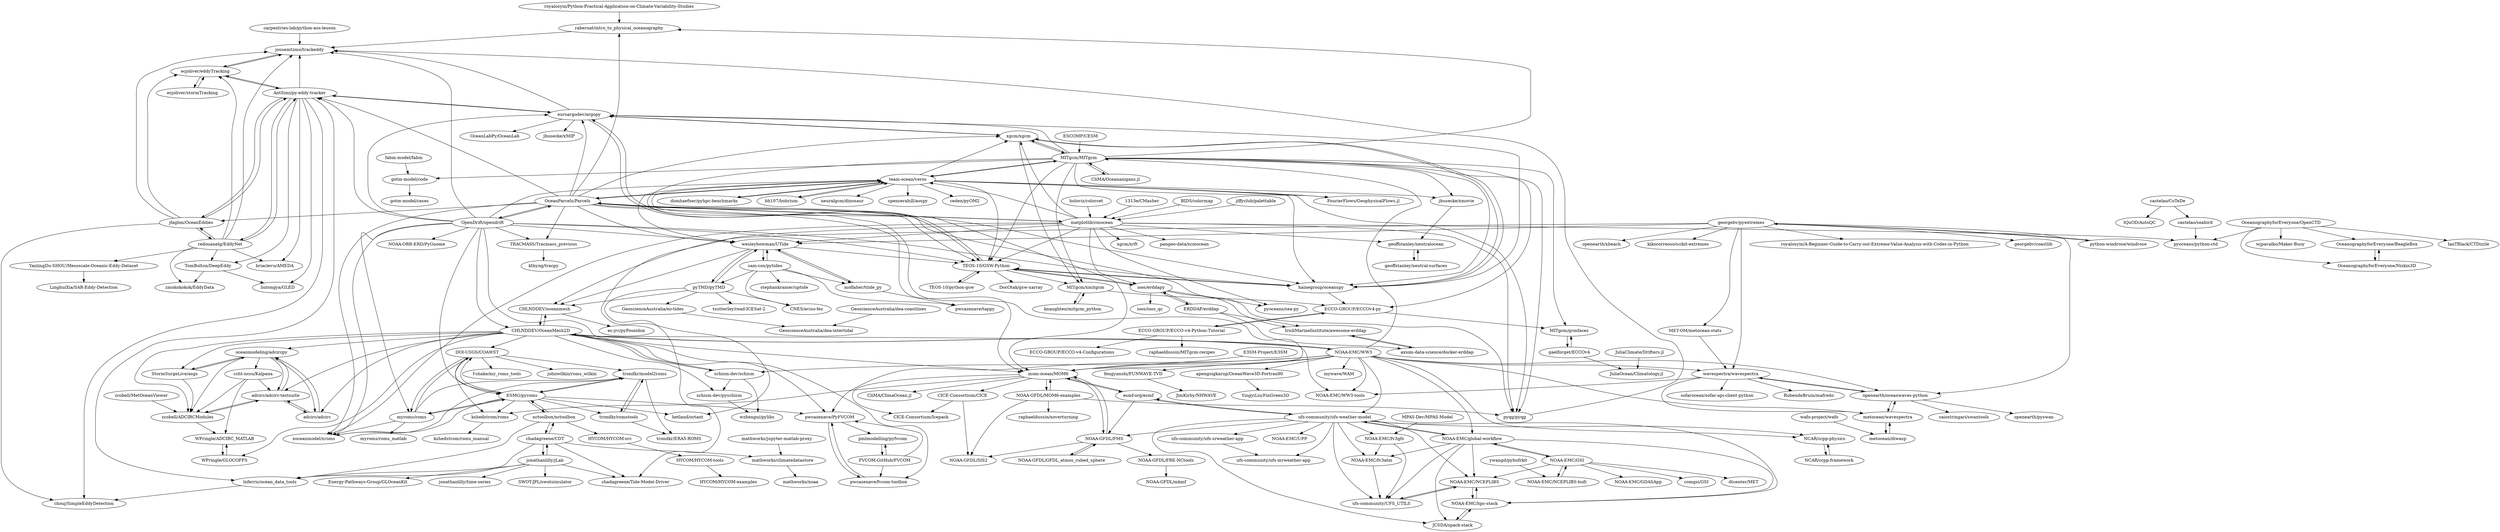 digraph G {
"royalosyin/Python-Practical-Application-on-Climate-Variability-Studies" -> "rabernat/intro_to_physical_oceanography" ["e"=1]
"ESCOMP/CESM" -> "MITgcm/MITgcm" ["e"=1]
"NOAA-EMC/WW3" -> "CHLNDDEV/OceanMesh2D"
"NOAA-EMC/WW3" -> "mom-ocean/MOM6"
"NOAA-EMC/WW3" -> "wavespectra/wavespectra"
"NOAA-EMC/WW3" -> "NOAA-EMC/WW3-tools"
"NOAA-EMC/WW3" -> "openearth/oceanwaves-python"
"NOAA-EMC/WW3" -> "metocean/wavespectra"
"NOAA-EMC/WW3" -> "schism-dev/schism"
"NOAA-EMC/WW3" -> "fengyanshi/FUNWAVE-TVD"
"NOAA-EMC/WW3" -> "NCAR/ccpp-physics"
"NOAA-EMC/WW3" -> "apengsigkarup/OceanWave3D-Fortran90"
"NOAA-EMC/WW3" -> "mywave/WAM"
"NOAA-EMC/WW3" -> "MITgcm/MITgcm"
"NOAA-EMC/WW3" -> "NOAA-EMC/global-workflow"
"NOAA-EMC/WW3" -> "ufs-community/ufs-weather-model"
"NOAA-EMC/WW3" -> "pwcazenave/PyFVCOM"
"MITgcm/MITgcm" -> "xgcm/xgcm" ["e"=1]
"MITgcm/MITgcm" -> "MITgcm/xmitgcm"
"MITgcm/MITgcm" -> "pyqg/pyqg" ["e"=1]
"MITgcm/MITgcm" -> "CliMA/Oceananigans.jl" ["e"=1]
"MITgcm/MITgcm" -> "FourierFlows/GeophysicalFlows.jl" ["e"=1]
"MITgcm/MITgcm" -> "TEOS-10/GSW-Python"
"MITgcm/MITgcm" -> "team-ocean/veros"
"MITgcm/MITgcm" -> "mom-ocean/MOM6"
"MITgcm/MITgcm" -> "ECCO-GROUP/ECCOv4-py"
"MITgcm/MITgcm" -> "euroargodev/argopy"
"MITgcm/MITgcm" -> "rabernat/intro_to_physical_oceanography"
"MITgcm/MITgcm" -> "jbusecke/xmovie" ["e"=1]
"MITgcm/MITgcm" -> "hainegroup/oceanspy"
"MITgcm/MITgcm" -> "MITgcm/gcmfaces"
"MITgcm/MITgcm" -> "gotm-model/code"
"MPAS-Dev/MPAS-Model" -> "NOAA-EMC/fv3gfs" ["e"=1]
"jbusecke/xmovie" -> "geoffstanley/neutralocean" ["e"=1]
"CliMA/Oceananigans.jl" -> "MITgcm/MITgcm" ["e"=1]
"CHLNDDEV/OceanMesh2D" -> "CHLNDDEV/oceanmesh"
"CHLNDDEV/OceanMesh2D" -> "oceanmodeling/adcircpy"
"CHLNDDEV/OceanMesh2D" -> "schism-dev/schism"
"CHLNDDEV/OceanMesh2D" -> "pwcazenave/PyFVCOM"
"CHLNDDEV/OceanMesh2D" -> "adcirc/adcirc-testsuite"
"CHLNDDEV/OceanMesh2D" -> "StormSurgeLive/asgs"
"CHLNDDEV/OceanMesh2D" -> "adcirc/adcirc"
"CHLNDDEV/OceanMesh2D" -> "NOAA-EMC/WW3"
"CHLNDDEV/OceanMesh2D" -> "WPringle/GLOCOFFS"
"CHLNDDEV/OceanMesh2D" -> "schism-dev/pyschism"
"CHLNDDEV/OceanMesh2D" -> "zcobell/ADCIRCModules"
"CHLNDDEV/OceanMesh2D" -> "pwcazenave/fvcom-toolbox"
"CHLNDDEV/OceanMesh2D" -> "DOI-USGS/COAWST"
"CHLNDDEV/OceanMesh2D" -> "NOAA-EMC/WW3-tools"
"lnferris/ocean_data_tools" -> "chouj/SimpleEddyDetection"
"kshedstrom/roms" -> "kshedstrom/roms_manual"
"HYCOM/HYCOM-src" -> "HYCOM/HYCOM-tools"
"ecjoliver/stormTracking" -> "ecjoliver/eddyTracking"
"NOAA-GFDL/GFDL_atmos_cubed_sphere" -> "NOAA-GFDL/FMS"
"pyTMD/pyTMD" -> "wesleybowman/UTide"
"pyTMD/pyTMD" -> "CNES/aviso-fes"
"pyTMD/pyTMD" -> "chadagreene/Tide-Model-Driver"
"pyTMD/pyTMD" -> "GeoscienceAustralia/eo-tides"
"pyTMD/pyTMD" -> "tsutterley/read-ICESat-2" ["e"=1]
"pyTMD/pyTMD" -> "CHLNDDEV/oceanmesh"
"ufs-community/UFS_UTILS" -> "NOAA-EMC/NCEPLIBS"
"chadagreene/CDT" -> "jonathanlilly/jLab"
"chadagreene/CDT" -> "nctoolbox/nctoolbox"
"chadagreene/CDT" -> "lnferris/ocean_data_tools"
"chadagreene/CDT" -> "chadagreene/Tide-Model-Driver"
"chadagreene/CDT" -> "mathworks/climatedatastore"
"sam-cox/pytides" -> "wesleybowman/UTide"
"sam-cox/pytides" -> "stephankramer/uptide"
"sam-cox/pytides" -> "moflaher/ttide_py"
"sam-cox/pytides" -> "pwcazenave/tappy"
"sam-cox/pytides" -> "pyTMD/pyTMD"
"sam-cox/pytides" -> "CNES/aviso-fes"
"moflaher/ttide_py" -> "wesleybowman/UTide"
"moflaher/ttide_py" -> "pwcazenave/tappy"
"wesleybowman/UTide" -> "moflaher/ttide_py"
"wesleybowman/UTide" -> "sam-cox/pytides"
"wesleybowman/UTide" -> "CHLNDDEV/oceanmesh"
"wesleybowman/UTide" -> "pyTMD/pyTMD"
"wesleybowman/UTide" -> "TEOS-10/GSW-Python"
"trondkr/model2roms" -> "trondkr/romstools"
"trondkr/model2roms" -> "trondkr/ERA5-ROMS"
"trondkr/model2roms" -> "xoceanmodel/xroms"
"trondkr/model2roms" -> "ESMG/pyroms"
"TomBolton/DeepEddy" -> "zmokokokok/EddyData"
"TomBolton/DeepEddy" -> "liutongya/GLED"
"mom-ocean/MOM6" -> "NOAA-GFDL/MOM6-examples"
"mom-ocean/MOM6" -> "NOAA-GFDL/FMS"
"mom-ocean/MOM6" -> "CICE-Consortium/CICE"
"mom-ocean/MOM6" -> "kshedstrom/roms"
"mom-ocean/MOM6" -> "CICE-Consortium/Icepack"
"mom-ocean/MOM6" -> "esmf-org/esmf" ["e"=1]
"mom-ocean/MOM6" -> "CliMA/ClimaOcean.jl" ["e"=1]
"ESMG/pyroms" -> "trondkr/model2roms"
"ESMG/pyroms" -> "xoceanmodel/xroms"
"ESMG/pyroms" -> "DOI-USGS/COAWST"
"ESMG/pyroms" -> "myroms/roms"
"ESMG/pyroms" -> "kshedstrom/roms"
"ESMG/pyroms" -> "trondkr/romstools"
"ESMG/pyroms" -> "pwcazenave/PyFVCOM"
"ESMG/pyroms" -> "hetland/octant"
"ESMG/pyroms" -> "nctoolbox/nctoolbox"
"carpentries-lab/python-aos-lesson" -> "josuemtzmo/trackeddy"
"ECCO-GROUP/ECCOv4-py" -> "ECCO-GROUP/ECCO-v4-Python-Tutorial"
"ECCO-GROUP/ECCOv4-py" -> "MITgcm/gcmfaces"
"TEOS-10/python-gsw" -> "TEOS-10/GSW-Python"
"hainegroup/oceanspy" -> "ECCO-GROUP/ECCOv4-py"
"hainegroup/oceanspy" -> "xgcm/xgcm" ["e"=1]
"hainegroup/oceanspy" -> "TEOS-10/GSW-Python"
"HYCOM/HYCOM-tools" -> "HYCOM/HYCOM-examples"
"redouanelg/EddyNet" -> "AntSimi/py-eddy-tracker"
"redouanelg/EddyNet" -> "jfaghm/OceanEddies"
"redouanelg/EddyNet" -> "zmokokokok/EddyData"
"redouanelg/EddyNet" -> "TomBolton/DeepEddy"
"redouanelg/EddyNet" -> "josuemtzmo/trackeddy"
"redouanelg/EddyNet" -> "ecjoliver/eddyTracking"
"redouanelg/EddyNet" -> "YanlingDu-SHOU/Mesoscale-Oceanic-Eddy-Dataset"
"redouanelg/EddyNet" -> "briaclevu/AMEDA"
"OpenDrift/opendrift" -> "euroargodev/argopy"
"OpenDrift/opendrift" -> "OceanParcels/Parcels"
"OpenDrift/opendrift" -> "AntSimi/py-eddy-tracker"
"OpenDrift/opendrift" -> "NOAA-ORR-ERD/PyGnome"
"OpenDrift/opendrift" -> "myroms/roms"
"OpenDrift/opendrift" -> "wesleybowman/UTide"
"OpenDrift/opendrift" -> "TRACMASS/Tracmass_previous"
"OpenDrift/opendrift" -> "TEOS-10/GSW-Python"
"OpenDrift/opendrift" -> "josuemtzmo/trackeddy"
"OpenDrift/opendrift" -> "mom-ocean/MOM6"
"OpenDrift/opendrift" -> "ESMG/pyroms"
"OpenDrift/opendrift" -> "hainegroup/oceanspy"
"OpenDrift/opendrift" -> "CHLNDDEV/OceanMesh2D"
"OpenDrift/opendrift" -> "xoceanmodel/xroms"
"OpenDrift/opendrift" -> "team-ocean/veros"
"OceanographyforEveryone/OpenCTD" -> "OceanographyforEveryone/BeagleBox"
"OceanographyforEveryone/OpenCTD" -> "IanTBlack/CTDizzle"
"OceanographyforEveryone/OpenCTD" -> "OceanographyforEveryone/Niskin3D"
"OceanographyforEveryone/OpenCTD" -> "wjpavalko/Maker-Buoy"
"OceanographyforEveryone/OpenCTD" -> "pyoceans/python-ctd"
"IrishMarineInstitute/awesome-erddap" -> "axiom-data-science/docker-erddap"
"ioos/erddapy" -> "IrishMarineInstitute/awesome-erddap"
"ioos/erddapy" -> "pyoceans/sea-py"
"ioos/erddapy" -> "TEOS-10/GSW-Python"
"ioos/erddapy" -> "ioos/ioos_qc"
"ioos/erddapy" -> "ERDDAP/erddap"
"NOAA-EMC/fv3gfs" -> "NOAA-EMC/fv3atm"
"NOAA-EMC/fv3gfs" -> "ufs-community/UFS_UTILS"
"WPringle/GLOCOFFS" -> "WPringle/ADCIRC_MATLAB"
"metocean/wavespectra" -> "metocean/diwasp"
"metocean/wavespectra" -> "openearth/oceanwaves-python"
"trondkr/romstools" -> "trondkr/model2roms"
"trondkr/romstools" -> "trondkr/ERA5-ROMS"
"knaughten/mitgcm_python" -> "MITgcm/xmitgcm"
"NOAA-GFDL/FMS" -> "NOAA-GFDL/GFDL_atmos_cubed_sphere"
"NOAA-GFDL/FMS" -> "NOAA-GFDL/FRE-NCtools"
"NOAA-GFDL/FMS" -> "mom-ocean/MOM6"
"NOAA-GFDL/FMS" -> "NOAA-GFDL/SIS2"
"castelao/CoTeDe" -> "IQuOD/AutoQC"
"castelao/CoTeDe" -> "castelao/seabird"
"oceanmodeling/adcircpy" -> "adcirc/adcirc-testsuite"
"oceanmodeling/adcircpy" -> "StormSurgeLive/asgs"
"oceanmodeling/adcircpy" -> "zcobell/ADCIRCModules"
"oceanmodeling/adcircpy" -> "ccht-ncsu/Kalpana"
"oceanmodeling/adcircpy" -> "adcirc/adcirc"
"ECCO-GROUP/ECCO-v4-Python-Tutorial" -> "ECCO-GROUP/ECCOv4-py"
"ECCO-GROUP/ECCO-v4-Python-Tutorial" -> "raphaeldussin/MITgcm-recipes"
"ECCO-GROUP/ECCO-v4-Python-Tutorial" -> "ECCO-GROUP/ECCO-v4-Configurations"
"euroargodev/argopy" -> "TEOS-10/GSW-Python"
"euroargodev/argopy" -> "xgcm/xgcm" ["e"=1]
"euroargodev/argopy" -> "josuemtzmo/trackeddy"
"euroargodev/argopy" -> "OceanLabPy/OceanLab"
"euroargodev/argopy" -> "hainegroup/oceanspy"
"euroargodev/argopy" -> "AntSimi/py-eddy-tracker"
"euroargodev/argopy" -> "jbusecke/xMIP" ["e"=1]
"E3SM-Project/E3SM" -> "mom-ocean/MOM6" ["e"=1]
"georgebv/pyextremes" -> "royalosyin/A-Beginner-Guide-to-Carry-out-Extreme-Value-Analysis-with-Codes-in-Python"
"georgebv/pyextremes" -> "wavespectra/wavespectra"
"georgebv/pyextremes" -> "georgebv/coastlib" ["e"=1]
"georgebv/pyextremes" -> "MET-OM/metocean-stats"
"georgebv/pyextremes" -> "python-windrose/windrose" ["e"=1]
"georgebv/pyextremes" -> "wesleybowman/UTide"
"georgebv/pyextremes" -> "CHLNDDEV/oceanmesh"
"georgebv/pyextremes" -> "openearth/oceanwaves-python"
"georgebv/pyextremes" -> "openearth/xbeach"
"georgebv/pyextremes" -> "kikocorreoso/scikit-extremes"
"esmf-org/esmf" -> "ufs-community/ufs-weather-model" ["e"=1]
"esmf-org/esmf" -> "mom-ocean/MOM6" ["e"=1]
"esmf-org/esmf" -> "NOAA-GFDL/FMS" ["e"=1]
"pyqg/pyqg" -> "josuemtzmo/trackeddy" ["e"=1]
"ufs-community/ufs-weather-model" -> "NOAA-EMC/global-workflow"
"ufs-community/ufs-weather-model" -> "NOAA-EMC/fv3atm"
"ufs-community/ufs-weather-model" -> "ufs-community/ufs-srweather-app"
"ufs-community/ufs-weather-model" -> "NCAR/ccpp-physics"
"ufs-community/ufs-weather-model" -> "ufs-community/UFS_UTILS"
"ufs-community/ufs-weather-model" -> "NOAA-EMC/NCEPLIBS"
"ufs-community/ufs-weather-model" -> "esmf-org/esmf" ["e"=1]
"ufs-community/ufs-weather-model" -> "NOAA-EMC/hpc-stack"
"ufs-community/ufs-weather-model" -> "JCSDA/spack-stack"
"ufs-community/ufs-weather-model" -> "NOAA-GFDL/FMS"
"ufs-community/ufs-weather-model" -> "NOAA-EMC/UPP"
"ufs-community/ufs-weather-model" -> "ufs-community/ufs-mrweather-app"
"ufs-community/ufs-weather-model" -> "NOAA-EMC/fv3gfs"
"dionhaefner/pyhpc-benchmarks" -> "team-ocean/veros" ["e"=1]
"1313e/CMasher" -> "matplotlib/cmocean" ["e"=1]
"schism-dev/schism" -> "schism-dev/pyschism"
"schism-dev/schism" -> "wzhengui/pylibs"
"schism-dev/schism" -> "CHLNDDEV/OceanMesh2D"
"NOAA-EMC/NCEPLIBS-bufr" -> "NOAA-EMC/GSI"
"JuliaClimate/Drifters.jl" -> "JuliaOcean/Climatology.jl" ["e"=1]
"NOAA-EMC/global-workflow" -> "ufs-community/ufs-weather-model"
"NOAA-EMC/global-workflow" -> "NOAA-EMC/fv3atm"
"NOAA-EMC/global-workflow" -> "NOAA-EMC/NCEPLIBS"
"NOAA-EMC/global-workflow" -> "NOAA-EMC/GSI"
"NOAA-EMC/global-workflow" -> "ufs-community/UFS_UTILS"
"NOAA-EMC/global-workflow" -> "NOAA-EMC/hpc-stack"
"NOAA-EMC/global-workflow" -> "JCSDA/spack-stack"
"CHLNDDEV/oceanmesh" -> "CHLNDDEV/OceanMesh2D"
"CHLNDDEV/oceanmesh" -> "ec-jrc/pyPoseidon"
"ufs-community/ufs-srweather-app" -> "ufs-community/ufs-mrweather-app"
"NOAA-EMC/hpc-stack" -> "JCSDA/spack-stack"
"NOAA-EMC/hpc-stack" -> "NOAA-EMC/NCEPLIBS"
"AntSimi/py-eddy-tracker" -> "jfaghm/OceanEddies"
"AntSimi/py-eddy-tracker" -> "josuemtzmo/trackeddy"
"AntSimi/py-eddy-tracker" -> "ecjoliver/eddyTracking"
"AntSimi/py-eddy-tracker" -> "redouanelg/EddyNet"
"AntSimi/py-eddy-tracker" -> "briaclevu/AMEDA"
"AntSimi/py-eddy-tracker" -> "euroargodev/argopy"
"AntSimi/py-eddy-tracker" -> "chouj/SimpleEddyDetection"
"AntSimi/py-eddy-tracker" -> "lnferris/ocean_data_tools"
"AntSimi/py-eddy-tracker" -> "liutongya/GLED"
"AntSimi/py-eddy-tracker" -> "TomBolton/DeepEddy"
"NOAA-EMC/NCEPLIBS" -> "ufs-community/UFS_UTILS"
"NOAA-EMC/NCEPLIBS" -> "NOAA-EMC/hpc-stack"
"DOI-USGS/COAWST" -> "ESMG/pyroms"
"DOI-USGS/COAWST" -> "myroms/roms"
"DOI-USGS/COAWST" -> "kshedstrom/roms"
"DOI-USGS/COAWST" -> "johnwilkin/roms_wilkin"
"DOI-USGS/COAWST" -> "trondkr/model2roms"
"DOI-USGS/COAWST" -> "f-shake/my_roms_tools"
"NOAA-EMC/fv3atm" -> "ufs-community/UFS_UTILS"
"wavespectra/wavespectra" -> "openearth/oceanwaves-python"
"wavespectra/wavespectra" -> "sofarocean/sofar-api-client-python"
"wavespectra/wavespectra" -> "RubendeBruin/mafredo"
"wavespectra/wavespectra" -> "NOAA-EMC/WW3-tools"
"wavespectra/wavespectra" -> "metocean/wavespectra"
"NOAA-GFDL/MOM6-examples" -> "mom-ocean/MOM6"
"NOAA-GFDL/MOM6-examples" -> "NOAA-GFDL/SIS2"
"NOAA-GFDL/MOM6-examples" -> "pyqg/pyqg" ["e"=1]
"NOAA-GFDL/MOM6-examples" -> "raphaeldussin/xoverturning"
"schism-dev/pyschism" -> "wzhengui/pylibs"
"geoffstanley/neutral-surfaces" -> "geoffstanley/neutralocean"
"NOAA-EMC/GSI" -> "NOAA-EMC/NCEPLIBS-bufr"
"NOAA-EMC/GSI" -> "comgsi/GSI"
"NOAA-EMC/GSI" -> "dtcenter/MET" ["e"=1]
"NOAA-EMC/GSI" -> "NOAA-EMC/global-workflow"
"NOAA-EMC/GSI" -> "NOAA-EMC/GDASApp"
"NOAA-EMC/GSI" -> "NOAA-EMC/NCEPLIBS"
"GeoscienceAustralia/dea-coastlines" -> "GeoscienceAustralia/dea-intertidal"
"python-windrose/windrose" -> "georgebv/pyextremes" ["e"=1]
"matplotlib/cmocean" -> "TEOS-10/GSW-Python"
"matplotlib/cmocean" -> "geoffstanley/neutralocean"
"matplotlib/cmocean" -> "pyqg/pyqg" ["e"=1]
"matplotlib/cmocean" -> "pyoceans/python-ctd"
"matplotlib/cmocean" -> "wesleybowman/UTide"
"matplotlib/cmocean" -> "hetland/octant"
"matplotlib/cmocean" -> "pyoceans/sea-py"
"matplotlib/cmocean" -> "xgcm/xgcm" ["e"=1]
"matplotlib/cmocean" -> "pangeo-data/xcmocean"
"matplotlib/cmocean" -> "xgcm/xrft" ["e"=1]
"matplotlib/cmocean" -> "OceanParcels/Parcels"
"matplotlib/cmocean" -> "ioos/erddapy"
"matplotlib/cmocean" -> "xoceanmodel/xroms"
"matplotlib/cmocean" -> "team-ocean/veros"
"BIDS/colormap" -> "matplotlib/cmocean" ["e"=1]
"mathworks/jupyter-matlab-proxy" -> "mathworks/climatedatastore" ["e"=1]
"ecjoliver/eddyTracking" -> "josuemtzmo/trackeddy"
"ecjoliver/eddyTracking" -> "ecjoliver/stormTracking"
"ecjoliver/eddyTracking" -> "AntSimi/py-eddy-tracker"
"metocean/diwasp" -> "metocean/wavespectra"
"bh107/bohrium" -> "team-ocean/veros"
"geoffstanley/neutralocean" -> "geoffstanley/neutral-surfaces"
"zcobell/MetOceanViewer" -> "zcobell/ADCIRCModules"
"rabernat/intro_to_physical_oceanography" -> "josuemtzmo/trackeddy"
"OceanParcels/Parcels" -> "euroargodev/argopy"
"OceanParcels/Parcels" -> "TEOS-10/GSW-Python"
"OceanParcels/Parcels" -> "OpenDrift/opendrift"
"OceanParcels/Parcels" -> "hainegroup/oceanspy"
"OceanParcels/Parcels" -> "team-ocean/veros"
"OceanParcels/Parcels" -> "xgcm/xgcm" ["e"=1]
"OceanParcels/Parcels" -> "pyqg/pyqg" ["e"=1]
"OceanParcels/Parcels" -> "TRACMASS/Tracmass_previous"
"OceanParcels/Parcels" -> "wesleybowman/UTide"
"OceanParcels/Parcels" -> "jfaghm/OceanEddies"
"OceanParcels/Parcels" -> "xoceanmodel/xroms"
"OceanParcels/Parcels" -> "AntSimi/py-eddy-tracker"
"OceanParcels/Parcels" -> "mom-ocean/MOM6"
"OceanParcels/Parcels" -> "matplotlib/cmocean"
"OceanParcels/Parcels" -> "rabernat/intro_to_physical_oceanography"
"JCSDA/spack-stack" -> "NOAA-EMC/hpc-stack"
"xgcm/xgcm" -> "MITgcm/xmitgcm" ["e"=1]
"xgcm/xgcm" -> "hainegroup/oceanspy" ["e"=1]
"xgcm/xgcm" -> "euroargodev/argopy" ["e"=1]
"xgcm/xgcm" -> "MITgcm/MITgcm" ["e"=1]
"ERDDAP/erddap" -> "IrishMarineInstitute/awesome-erddap"
"ERDDAP/erddap" -> "axiom-data-science/docker-erddap"
"ERDDAP/erddap" -> "ioos/erddapy"
"jonathanlilly/jLab" -> "Energy-Pathways-Group/GLOceanKit"
"jonathanlilly/jLab" -> "lnferris/ocean_data_tools"
"jonathanlilly/jLab" -> "jonathanlilly/time-series" ["e"=1]
"jonathanlilly/jLab" -> "chadagreene/Tide-Model-Driver"
"jonathanlilly/jLab" -> "SWOT-JPL/swotsimulator" ["e"=1]
"jonathanlilly/jLab" -> "chadagreene/CDT"
"pwcazenave/fvcom-toolbox" -> "pwcazenave/PyFVCOM"
"apengsigkarup/OceanWave3D-Fortran90" -> "YingyiLiu/FinGreen3D"
"wafo-project/wafo" -> "metocean/diwasp" ["e"=1]
"axiom-data-science/docker-erddap" -> "IrishMarineInstitute/awesome-erddap"
"fabm-model/fabm" -> "gotm-model/code"
"mathworks/climatedatastore" -> "mathworks/noaa"
"pmlmodelling/pyfvcom" -> "FVCOM-GitHub/FVCOM"
"TRACMASS/Tracmass_previous" -> "kthyng/tracpy"
"gotm-model/code" -> "gotm-model/cases"
"OceanographyforEveryone/Niskin3D" -> "OceanographyforEveryone/BeagleBox"
"OceanographyforEveryone/BeagleBox" -> "OceanographyforEveryone/Niskin3D"
"ccht-ncsu/Kalpana" -> "WPringle/ADCIRC_MATLAB"
"ccht-ncsu/Kalpana" -> "adcirc/adcirc-testsuite"
"ccht-ncsu/Kalpana" -> "zcobell/ADCIRCModules"
"StormSurgeLive/asgs" -> "zcobell/ADCIRCModules"
"StormSurgeLive/asgs" -> "oceanmodeling/adcircpy"
"jiffyclub/palettable" -> "matplotlib/cmocean" ["e"=1]
"FVCOM-GitHub/FVCOM" -> "pmlmodelling/pyfvcom"
"FVCOM-GitHub/FVCOM" -> "pwcazenave/fvcom-toolbox"
"FVCOM-GitHub/FVCOM" -> "pwcazenave/PyFVCOM"
"adcirc/adcirc" -> "adcirc/adcirc-testsuite"
"adcirc/adcirc" -> "oceanmodeling/adcircpy"
"fengyanshi/FUNWAVE-TVD" -> "JimKirby/NHWAVE"
"castelao/seabird" -> "pyoceans/python-ctd"
"zcobell/ADCIRCModules" -> "WPringle/ADCIRC_MATLAB"
"zcobell/ADCIRCModules" -> "adcirc/adcirc-testsuite"
"MET-OM/metocean-stats" -> "wavespectra/wavespectra"
"ywangd/pybufrkit" -> "NOAA-EMC/NCEPLIBS-bufr" ["e"=1]
"adcirc/adcirc-testsuite" -> "zcobell/ADCIRCModules"
"adcirc/adcirc-testsuite" -> "adcirc/adcirc"
"adcirc/adcirc-testsuite" -> "oceanmodeling/adcircpy"
"myroms/roms" -> "myroms/roms_matlab"
"myroms/roms" -> "trondkr/model2roms"
"myroms/roms" -> "DOI-USGS/COAWST"
"myroms/roms" -> "xoceanmodel/xroms"
"myroms/roms" -> "ESMG/pyroms"
"MITgcm/gcmfaces" -> "gaelforget/ECCOv4"
"gaelforget/ECCOv4" -> "JuliaOcean/Climatology.jl"
"gaelforget/ECCOv4" -> "MITgcm/gcmfaces"
"holoviz/colorcet" -> "matplotlib/cmocean" ["e"=1]
"MITgcm/xmitgcm" -> "knaughten/mitgcm_python"
"MITgcm/xmitgcm" -> "ECCO-GROUP/ECCOv4-py"
"openearth/oceanwaves-python" -> "caiostringari/swantools"
"openearth/oceanwaves-python" -> "openearth/pyswan"
"openearth/oceanwaves-python" -> "metocean/wavespectra"
"openearth/oceanwaves-python" -> "wavespectra/wavespectra"
"nctoolbox/nctoolbox" -> "lnferris/ocean_data_tools"
"nctoolbox/nctoolbox" -> "chadagreene/CDT"
"nctoolbox/nctoolbox" -> "HYCOM/HYCOM-src"
"nctoolbox/nctoolbox" -> "ESMG/pyroms"
"WPringle/ADCIRC_MATLAB" -> "WPringle/GLOCOFFS"
"NCAR/ccpp-framework" -> "NCAR/ccpp-physics"
"TEOS-10/GSW-Python" -> "TEOS-10/python-gsw"
"TEOS-10/GSW-Python" -> "euroargodev/argopy"
"TEOS-10/GSW-Python" -> "DocOtak/gsw-xarray"
"TEOS-10/GSW-Python" -> "MITgcm/xmitgcm"
"TEOS-10/GSW-Python" -> "hainegroup/oceanspy"
"TEOS-10/GSW-Python" -> "ioos/erddapy"
"team-ocean/veros" -> "xgcm/xgcm" ["e"=1]
"team-ocean/veros" -> "pyqg/pyqg" ["e"=1]
"team-ocean/veros" -> "OceanParcels/Parcels"
"team-ocean/veros" -> "MITgcm/MITgcm"
"team-ocean/veros" -> "TEOS-10/GSW-Python"
"team-ocean/veros" -> "mom-ocean/MOM6"
"team-ocean/veros" -> "bh107/bohrium"
"team-ocean/veros" -> "hainegroup/oceanspy"
"team-ocean/veros" -> "neuralgcm/dinosaur" ["e"=1]
"team-ocean/veros" -> "jbusecke/xmovie" ["e"=1]
"team-ocean/veros" -> "dionhaefner/pyhpc-benchmarks" ["e"=1]
"team-ocean/veros" -> "spencerahill/aospy" ["e"=1]
"team-ocean/veros" -> "wesleybowman/UTide"
"team-ocean/veros" -> "ceden/pyOM2"
"team-ocean/veros" -> "FourierFlows/GeophysicalFlows.jl" ["e"=1]
"NOAA-GFDL/FRE-NCtools" -> "NOAA-GFDL/mkmf"
"GeoscienceAustralia/eo-tides" -> "GeoscienceAustralia/dea-intertidal"
"CICE-Consortium/CICE" -> "CICE-Consortium/Icepack"
"CICE-Consortium/CICE" -> "NOAA-GFDL/SIS2"
"jfaghm/OceanEddies" -> "AntSimi/py-eddy-tracker"
"jfaghm/OceanEddies" -> "redouanelg/EddyNet"
"jfaghm/OceanEddies" -> "ecjoliver/eddyTracking"
"jfaghm/OceanEddies" -> "josuemtzmo/trackeddy"
"jfaghm/OceanEddies" -> "chouj/SimpleEddyDetection"
"pwcazenave/PyFVCOM" -> "pwcazenave/fvcom-toolbox"
"pwcazenave/PyFVCOM" -> "pmlmodelling/pyfvcom"
"josuemtzmo/trackeddy" -> "ecjoliver/eddyTracking"
"NCAR/ccpp-physics" -> "NCAR/ccpp-framework"
"YanlingDu-SHOU/Mesoscale-Oceanic-Eddy-Dataset" -> "LinghuiXia/SAR-Eddy-Detection"
"royalosyin/Python-Practical-Application-on-Climate-Variability-Studies" ["l"="40.821,25.453", "c"=420]
"rabernat/intro_to_physical_oceanography" ["l"="40.617,26.352"]
"ESCOMP/CESM" ["l"="40.909,25.536", "c"=420]
"MITgcm/MITgcm" ["l"="40.686,26.341"]
"NOAA-EMC/WW3" ["l"="40.744,26.225"]
"CHLNDDEV/OceanMesh2D" ["l"="40.714,26.214"]
"mom-ocean/MOM6" ["l"="40.72,26.299"]
"wavespectra/wavespectra" ["l"="40.685,26.177"]
"NOAA-EMC/WW3-tools" ["l"="40.7,26.206"]
"openearth/oceanwaves-python" ["l"="40.696,26.164"]
"metocean/wavespectra" ["l"="40.716,26.163"]
"schism-dev/schism" ["l"="40.71,26.197"]
"fengyanshi/FUNWAVE-TVD" ["l"="40.78,26.247"]
"NCAR/ccpp-physics" ["l"="40.804,26.213"]
"apengsigkarup/OceanWave3D-Fortran90" ["l"="40.781,26.224"]
"mywave/WAM" ["l"="40.758,26.244"]
"NOAA-EMC/global-workflow" ["l"="40.838,26.213"]
"ufs-community/ufs-weather-model" ["l"="40.836,26.238"]
"pwcazenave/PyFVCOM" ["l"="40.724,26.195"]
"xgcm/xgcm" ["l"="40.775,25.499", "c"=420]
"MITgcm/xmitgcm" ["l"="40.671,26.379"]
"pyqg/pyqg" ["l"="40.886,25.463", "c"=420]
"CliMA/Oceananigans.jl" ["l"="22.126,16.805", "c"=77]
"FourierFlows/GeophysicalFlows.jl" ["l"="40.944,25.455", "c"=420]
"TEOS-10/GSW-Python" ["l"="40.649,26.347"]
"team-ocean/veros" ["l"="40.663,26.321"]
"ECCO-GROUP/ECCOv4-py" ["l"="40.692,26.377"]
"euroargodev/argopy" ["l"="40.614,26.332"]
"jbusecke/xmovie" ["l"="40.727,25.476", "c"=420]
"hainegroup/oceanspy" ["l"="40.651,26.333"]
"MITgcm/gcmfaces" ["l"="40.688,26.393"]
"gotm-model/code" ["l"="40.702,26.408"]
"MPAS-Dev/MPAS-Model" ["l"="40.927,25.624", "c"=420]
"NOAA-EMC/fv3gfs" ["l"="40.882,26.234"]
"geoffstanley/neutralocean" ["l"="40.642,26.394"]
"CHLNDDEV/oceanmesh" ["l"="40.652,26.221"]
"oceanmodeling/adcircpy" ["l"="40.747,26.19"]
"adcirc/adcirc-testsuite" ["l"="40.758,26.195"]
"StormSurgeLive/asgs" ["l"="40.741,26.178"]
"adcirc/adcirc" ["l"="40.743,26.204"]
"WPringle/GLOCOFFS" ["l"="40.76,26.206"]
"schism-dev/pyschism" ["l"="40.69,26.195"]
"zcobell/ADCIRCModules" ["l"="40.758,26.181"]
"pwcazenave/fvcom-toolbox" ["l"="40.727,26.178"]
"DOI-USGS/COAWST" ["l"="40.679,26.239"]
"lnferris/ocean_data_tools" ["l"="40.551,26.251"]
"chouj/SimpleEddyDetection" ["l"="40.556,26.293"]
"kshedstrom/roms" ["l"="40.702,26.267"]
"kshedstrom/roms_manual" ["l"="40.73,26.269"]
"HYCOM/HYCOM-src" ["l"="40.57,26.18"]
"HYCOM/HYCOM-tools" ["l"="40.554,26.153"]
"ecjoliver/stormTracking" ["l"="40.537,26.357"]
"ecjoliver/eddyTracking" ["l"="40.559,26.342"]
"NOAA-GFDL/GFDL_atmos_cubed_sphere" ["l"="40.811,26.295"]
"NOAA-GFDL/FMS" ["l"="40.785,26.29"]
"pyTMD/pyTMD" ["l"="40.595,26.241"]
"wesleybowman/UTide" ["l"="40.627,26.272"]
"CNES/aviso-fes" ["l"="40.57,26.237"]
"chadagreene/Tide-Model-Driver" ["l"="40.556,26.223"]
"GeoscienceAustralia/eo-tides" ["l"="40.533,26.238"]
"tsutterley/read-ICESat-2" ["l"="41.58,23.899", "c"=76]
"ufs-community/UFS_UTILS" ["l"="40.862,26.224"]
"NOAA-EMC/NCEPLIBS" ["l"="40.858,26.208"]
"chadagreene/CDT" ["l"="40.55,26.208"]
"jonathanlilly/jLab" ["l"="40.526,26.216"]
"nctoolbox/nctoolbox" ["l"="40.591,26.218"]
"mathworks/climatedatastore" ["l"="40.522,26.181"]
"sam-cox/pytides" ["l"="40.583,26.26"]
"stephankramer/uptide" ["l"="40.542,26.267"]
"moflaher/ttide_py" ["l"="40.6,26.269"]
"pwcazenave/tappy" ["l"="40.57,26.274"]
"trondkr/model2roms" ["l"="40.679,26.26"]
"trondkr/romstools" ["l"="40.69,26.249"]
"trondkr/ERA5-ROMS" ["l"="40.707,26.251"]
"xoceanmodel/xroms" ["l"="40.662,26.289"]
"ESMG/pyroms" ["l"="40.659,26.249"]
"TomBolton/DeepEddy" ["l"="40.527,26.318"]
"zmokokokok/EddyData" ["l"="40.515,26.332"]
"liutongya/GLED" ["l"="40.537,26.303"]
"NOAA-GFDL/MOM6-examples" ["l"="40.754,26.305"]
"CICE-Consortium/CICE" ["l"="40.756,26.323"]
"CICE-Consortium/Icepack" ["l"="40.736,26.321"]
"esmf-org/esmf" ["l"="40.9,25.559", "c"=420]
"CliMA/ClimaOcean.jl" ["l"="21.708,17.232", "c"=77]
"myroms/roms" ["l"="40.663,26.266"]
"hetland/octant" ["l"="40.676,26.298"]
"carpentries-lab/python-aos-lesson" ["l"="40.556,26.377"]
"josuemtzmo/trackeddy" ["l"="40.584,26.338"]
"ECCO-GROUP/ECCO-v4-Python-Tutorial" ["l"="40.717,26.403"]
"TEOS-10/python-gsw" ["l"="40.651,26.375"]
"HYCOM/HYCOM-examples" ["l"="40.543,26.136"]
"redouanelg/EddyNet" ["l"="40.544,26.331"]
"AntSimi/py-eddy-tracker" ["l"="40.573,26.313"]
"jfaghm/OceanEddies" ["l"="40.568,26.327"]
"YanlingDu-SHOU/Mesoscale-Oceanic-Eddy-Dataset" ["l"="40.506,26.347"]
"briaclevu/AMEDA" ["l"="40.546,26.314"]
"OpenDrift/opendrift" ["l"="40.642,26.297"]
"OceanParcels/Parcels" ["l"="40.635,26.317"]
"NOAA-ORR-ERD/PyGnome" ["l"="40.61,26.289"]
"TRACMASS/Tracmass_previous" ["l"="40.611,26.305"]
"OceanographyforEveryone/OpenCTD" ["l"="40.611,26.491"]
"OceanographyforEveryone/BeagleBox" ["l"="40.588,26.509"]
"IanTBlack/CTDizzle" ["l"="40.605,26.511"]
"OceanographyforEveryone/Niskin3D" ["l"="40.587,26.495"]
"wjpavalko/Maker-Buoy" ["l"="40.621,26.516"]
"pyoceans/python-ctd" ["l"="40.642,26.44"]
"IrishMarineInstitute/awesome-erddap" ["l"="40.753,26.377"]
"axiom-data-science/docker-erddap" ["l"="40.764,26.388"]
"ioos/erddapy" ["l"="40.706,26.368"]
"pyoceans/sea-py" ["l"="40.71,26.351"]
"ioos/ioos_qc" ["l"="40.739,26.397"]
"ERDDAP/erddap" ["l"="40.736,26.378"]
"NOAA-EMC/fv3atm" ["l"="40.872,26.219"]
"WPringle/ADCIRC_MATLAB" ["l"="40.775,26.192"]
"metocean/diwasp" ["l"="40.72,26.138"]
"knaughten/mitgcm_python" ["l"="40.666,26.402"]
"NOAA-GFDL/FRE-NCtools" ["l"="40.819,26.313"]
"NOAA-GFDL/SIS2" ["l"="40.775,26.31"]
"castelao/CoTeDe" ["l"="40.666,26.511"]
"IQuOD/AutoQC" ["l"="40.673,26.533"]
"castelao/seabird" ["l"="40.655,26.479"]
"ccht-ncsu/Kalpana" ["l"="40.774,26.177"]
"raphaeldussin/MITgcm-recipes" ["l"="40.729,26.425"]
"ECCO-GROUP/ECCO-v4-Configurations" ["l"="40.743,26.422"]
"OceanLabPy/OceanLab" ["l"="40.59,26.366"]
"jbusecke/xMIP" ["l"="40.754,25.467", "c"=420]
"E3SM-Project/E3SM" ["l"="40.951,25.571", "c"=420]
"georgebv/pyextremes" ["l"="40.645,26.183"]
"royalosyin/A-Beginner-Guide-to-Carry-out-Extreme-Value-Analysis-with-Codes-in-Python" ["l"="40.631,26.144"]
"georgebv/coastlib" ["l"="41.996,24.32", "c"=76]
"MET-OM/metocean-stats" ["l"="40.655,26.157"]
"python-windrose/windrose" ["l"="40.754,25.527", "c"=420]
"openearth/xbeach" ["l"="40.617,26.174"]
"kikocorreoso/scikit-extremes" ["l"="40.618,26.158"]
"ufs-community/ufs-srweather-app" ["l"="40.863,26.269"]
"NOAA-EMC/hpc-stack" ["l"="40.851,26.223"]
"JCSDA/spack-stack" ["l"="40.856,26.235"]
"NOAA-EMC/UPP" ["l"="40.875,26.253"]
"ufs-community/ufs-mrweather-app" ["l"="40.846,26.26"]
"dionhaefner/pyhpc-benchmarks" ["l"="21.909,14.099", "c"=267]
"1313e/CMasher" ["l"="22.005,14.443", "c"=267]
"matplotlib/cmocean" ["l"="40.665,26.345"]
"wzhengui/pylibs" ["l"="40.702,26.181"]
"NOAA-EMC/NCEPLIBS-bufr" ["l"="40.879,26.168"]
"NOAA-EMC/GSI" ["l"="40.87,26.188"]
"JuliaClimate/Drifters.jl" ["l"="21.739,17.194", "c"=77]
"JuliaOcean/Climatology.jl" ["l"="40.682,26.443"]
"ec-jrc/pyPoseidon" ["l"="40.631,26.209"]
"johnwilkin/roms_wilkin" ["l"="40.682,26.22"]
"f-shake/my_roms_tools" ["l"="40.668,26.215"]
"sofarocean/sofar-api-client-python" ["l"="40.68,26.15"]
"RubendeBruin/mafredo" ["l"="40.673,26.158"]
"raphaeldussin/xoverturning" ["l"="40.78,26.326"]
"geoffstanley/neutral-surfaces" ["l"="40.631,26.412"]
"comgsi/GSI" ["l"="40.894,26.191"]
"dtcenter/MET" ["l"="40.897,25.588", "c"=420]
"NOAA-EMC/GDASApp" ["l"="40.897,26.176"]
"GeoscienceAustralia/dea-coastlines" ["l"="40.465,26.232"]
"GeoscienceAustralia/dea-intertidal" ["l"="40.495,26.235"]
"pangeo-data/xcmocean" ["l"="40.679,26.366"]
"xgcm/xrft" ["l"="40.7,25.467", "c"=420]
"BIDS/colormap" ["l"="43.911,23.963", "c"=95]
"mathworks/jupyter-matlab-proxy" ["l"="-5.437,23.318", "c"=960]
"bh107/bohrium" ["l"="40.639,26.364"]
"zcobell/MetOceanViewer" ["l"="40.781,26.154"]
"Energy-Pathways-Group/GLOceanKit" ["l"="40.498,26.205"]
"jonathanlilly/time-series" ["l"="40.747,25.418", "c"=420]
"SWOT-JPL/swotsimulator" ["l"="41.468,23.688", "c"=76]
"YingyiLiu/FinGreen3D" ["l"="40.802,26.233"]
"wafo-project/wafo" ["l"="63.813,-1.084", "c"=175]
"fabm-model/fabm" ["l"="40.716,26.445"]
"mathworks/noaa" ["l"="40.505,26.166"]
"pmlmodelling/pyfvcom" ["l"="40.734,26.153"]
"FVCOM-GitHub/FVCOM" ["l"="40.747,26.16"]
"kthyng/tracpy" ["l"="40.585,26.298"]
"gotm-model/cases" ["l"="40.705,26.43"]
"jiffyclub/palettable" ["l"="22.017,14.5", "c"=267]
"JimKirby/NHWAVE" ["l"="40.802,26.257"]
"ywangd/pybufrkit" ["l"="40.66,25.612", "c"=420]
"myroms/roms_matlab" ["l"="40.683,26.277"]
"gaelforget/ECCOv4" ["l"="40.683,26.418"]
"holoviz/colorcet" ["l"="43.801,23.941", "c"=95]
"caiostringari/swantools" ["l"="40.686,26.136"]
"openearth/pyswan" ["l"="40.7,26.135"]
"NCAR/ccpp-framework" ["l"="40.815,26.195"]
"DocOtak/gsw-xarray" ["l"="40.624,26.379"]
"neuralgcm/dinosaur" ["l"="41.718,25.962", "c"=537]
"spencerahill/aospy" ["l"="40.829,25.515", "c"=420]
"ceden/pyOM2" ["l"="40.634,26.338"]
"NOAA-GFDL/mkmf" ["l"="40.841,26.326"]
"LinghuiXia/SAR-Eddy-Detection" ["l"="40.482,26.356"]
}